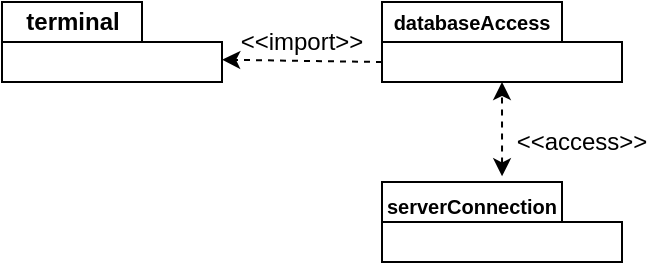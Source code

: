 <mxfile version="14.6.11" type="device"><diagram id="T1SFbGJjnqmOfeQqcoYU" name="Page-1"><mxGraphModel dx="813" dy="498" grid="1" gridSize="10" guides="1" tooltips="1" connect="1" arrows="1" fold="1" page="1" pageScale="1" pageWidth="827" pageHeight="1169" math="0" shadow="0"><root><mxCell id="0"/><mxCell id="1" parent="0"/><mxCell id="UMg1xNdIXNdOh81jO9CW-11" value="" style="rounded=0;whiteSpace=wrap;html=1;" parent="1" vertex="1"><mxGeometry x="170" y="60" width="70" height="20" as="geometry"/></mxCell><mxCell id="UMg1xNdIXNdOh81jO9CW-7" value="&lt;div&gt;terminal&lt;/div&gt;" style="text;html=1;strokeColor=none;fillColor=none;align=center;verticalAlign=middle;whiteSpace=wrap;rounded=0;fontStyle=1" parent="1" vertex="1"><mxGeometry x="177.5" y="60" width="55" height="20" as="geometry"/></mxCell><mxCell id="UMg1xNdIXNdOh81jO9CW-15" value="" style="rounded=0;whiteSpace=wrap;html=1;" parent="1" vertex="1"><mxGeometry x="360" y="60" width="90" height="20" as="geometry"/></mxCell><mxCell id="UMg1xNdIXNdOh81jO9CW-17" value="" style="rounded=0;whiteSpace=wrap;html=1;" parent="1" vertex="1"><mxGeometry x="360" y="150" width="90" height="20" as="geometry"/></mxCell><mxCell id="UMg1xNdIXNdOh81jO9CW-5" value="&lt;font style=&quot;font-size: 10px&quot;&gt;databaseAccess&lt;/font&gt;" style="text;html=1;strokeColor=none;fillColor=none;align=center;verticalAlign=middle;whiteSpace=wrap;rounded=0;fontStyle=1" parent="1" vertex="1"><mxGeometry x="385" y="60" width="40" height="20" as="geometry"/></mxCell><mxCell id="UMg1xNdIXNdOh81jO9CW-8" value="&lt;div&gt;&lt;font style=&quot;font-size: 12px&quot;&gt;&lt;br&gt;&lt;/font&gt;&lt;/div&gt;&lt;div style=&quot;font-size: 10px&quot;&gt;&lt;font style=&quot;font-size: 10px&quot;&gt;serverConnection&lt;br&gt;&lt;/font&gt;&lt;/div&gt;" style="text;html=1;strokeColor=none;fillColor=none;align=center;verticalAlign=middle;whiteSpace=wrap;rounded=0;fontStyle=1" parent="1" vertex="1"><mxGeometry x="380" y="140" width="50" height="30" as="geometry"/></mxCell><mxCell id="UMg1xNdIXNdOh81jO9CW-20" style="edgeStyle=orthogonalEdgeStyle;rounded=0;orthogonalLoop=1;jettySize=auto;html=1;exitX=0.5;exitY=1;exitDx=0;exitDy=0;" parent="1" edge="1"><mxGeometry relative="1" as="geometry"><mxPoint x="405.0" y="167.0" as="sourcePoint"/><mxPoint x="405.0" y="167.0" as="targetPoint"/></mxGeometry></mxCell><mxCell id="UMg1xNdIXNdOh81jO9CW-26" value="" style="endArrow=classic;html=1;rounded=0;jumpStyle=none;dashed=1;exitX=0;exitY=0.5;exitDx=0;exitDy=0;entryX=1.001;entryY=0.443;entryDx=0;entryDy=0;entryPerimeter=0;" parent="1" source="EIA_6cFcvua9KhU1DDIF-2" target="EIA_6cFcvua9KhU1DDIF-1" edge="1"><mxGeometry width="50" height="50" relative="1" as="geometry"><mxPoint x="359.73" y="100.12" as="sourcePoint"/><mxPoint x="250" y="108" as="targetPoint"/></mxGeometry></mxCell><mxCell id="UMg1xNdIXNdOh81jO9CW-28" value="&amp;lt;&amp;lt;import&amp;gt;&amp;gt;" style="text;html=1;strokeColor=none;fillColor=none;align=center;verticalAlign=middle;whiteSpace=wrap;rounded=0;" parent="1" vertex="1"><mxGeometry x="300" y="70" width="40" height="20" as="geometry"/></mxCell><mxCell id="UMg1xNdIXNdOh81jO9CW-29" value="&lt;div&gt;&amp;lt;&amp;lt;access&amp;gt;&amp;gt;&lt;/div&gt;" style="text;html=1;strokeColor=none;fillColor=none;align=center;verticalAlign=middle;whiteSpace=wrap;rounded=0;" parent="1" vertex="1"><mxGeometry x="440" y="120" width="40" height="20" as="geometry"/></mxCell><mxCell id="EIA_6cFcvua9KhU1DDIF-1" value="" style="rounded=0;whiteSpace=wrap;html=1;" vertex="1" parent="1"><mxGeometry x="170" y="80" width="110" height="20" as="geometry"/></mxCell><mxCell id="EIA_6cFcvua9KhU1DDIF-2" value="" style="rounded=0;whiteSpace=wrap;html=1;" vertex="1" parent="1"><mxGeometry x="360" y="80" width="120" height="20" as="geometry"/></mxCell><mxCell id="EIA_6cFcvua9KhU1DDIF-3" value="" style="rounded=0;whiteSpace=wrap;html=1;" vertex="1" parent="1"><mxGeometry x="360" y="170" width="120" height="20" as="geometry"/></mxCell><mxCell id="EIA_6cFcvua9KhU1DDIF-4" value="" style="endArrow=classic;startArrow=classic;html=1;entryX=0.5;entryY=1;entryDx=0;entryDy=0;exitX=0.667;exitY=-0.143;exitDx=0;exitDy=0;exitPerimeter=0;dashed=1;" edge="1" parent="1" source="UMg1xNdIXNdOh81jO9CW-17" target="EIA_6cFcvua9KhU1DDIF-2"><mxGeometry width="50" height="50" relative="1" as="geometry"><mxPoint x="450" y="230" as="sourcePoint"/><mxPoint x="500" y="180" as="targetPoint"/></mxGeometry></mxCell></root></mxGraphModel></diagram></mxfile>